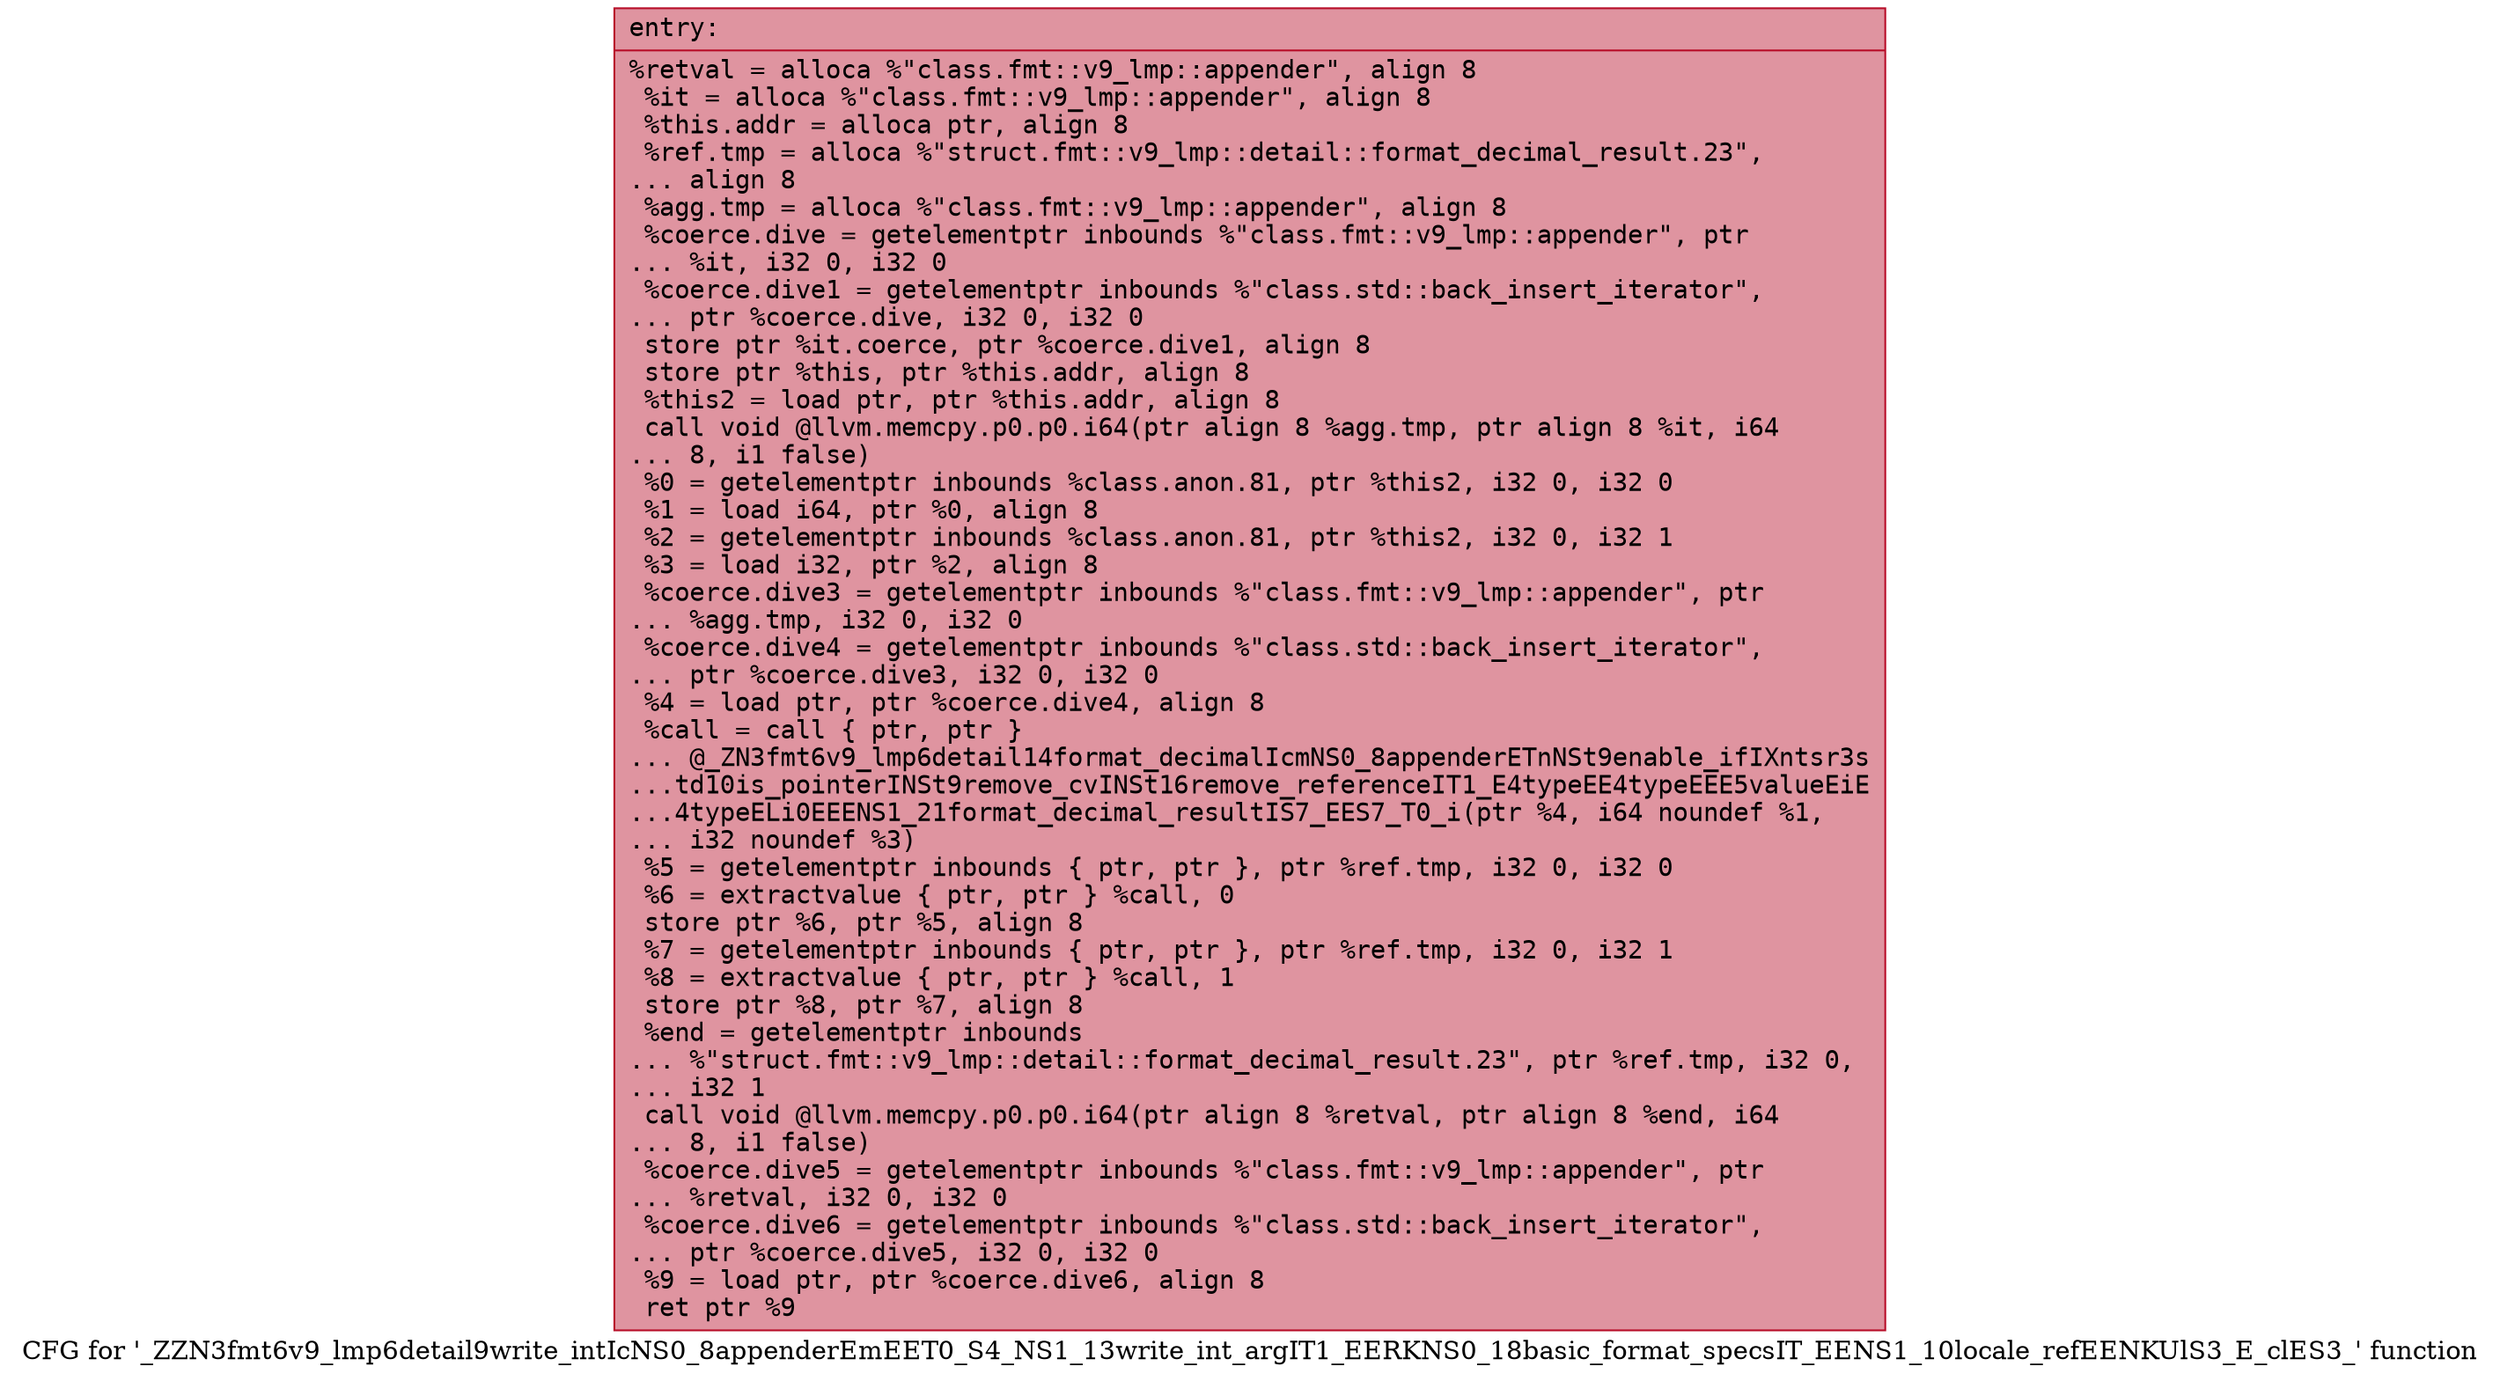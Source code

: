 digraph "CFG for '_ZZN3fmt6v9_lmp6detail9write_intIcNS0_8appenderEmEET0_S4_NS1_13write_int_argIT1_EERKNS0_18basic_format_specsIT_EENS1_10locale_refEENKUlS3_E_clES3_' function" {
	label="CFG for '_ZZN3fmt6v9_lmp6detail9write_intIcNS0_8appenderEmEET0_S4_NS1_13write_int_argIT1_EERKNS0_18basic_format_specsIT_EENS1_10locale_refEENKUlS3_E_clES3_' function";

	Node0x55fec3568b40 [shape=record,color="#b70d28ff", style=filled, fillcolor="#b70d2870" fontname="Courier",label="{entry:\l|  %retval = alloca %\"class.fmt::v9_lmp::appender\", align 8\l  %it = alloca %\"class.fmt::v9_lmp::appender\", align 8\l  %this.addr = alloca ptr, align 8\l  %ref.tmp = alloca %\"struct.fmt::v9_lmp::detail::format_decimal_result.23\",\l... align 8\l  %agg.tmp = alloca %\"class.fmt::v9_lmp::appender\", align 8\l  %coerce.dive = getelementptr inbounds %\"class.fmt::v9_lmp::appender\", ptr\l... %it, i32 0, i32 0\l  %coerce.dive1 = getelementptr inbounds %\"class.std::back_insert_iterator\",\l... ptr %coerce.dive, i32 0, i32 0\l  store ptr %it.coerce, ptr %coerce.dive1, align 8\l  store ptr %this, ptr %this.addr, align 8\l  %this2 = load ptr, ptr %this.addr, align 8\l  call void @llvm.memcpy.p0.p0.i64(ptr align 8 %agg.tmp, ptr align 8 %it, i64\l... 8, i1 false)\l  %0 = getelementptr inbounds %class.anon.81, ptr %this2, i32 0, i32 0\l  %1 = load i64, ptr %0, align 8\l  %2 = getelementptr inbounds %class.anon.81, ptr %this2, i32 0, i32 1\l  %3 = load i32, ptr %2, align 8\l  %coerce.dive3 = getelementptr inbounds %\"class.fmt::v9_lmp::appender\", ptr\l... %agg.tmp, i32 0, i32 0\l  %coerce.dive4 = getelementptr inbounds %\"class.std::back_insert_iterator\",\l... ptr %coerce.dive3, i32 0, i32 0\l  %4 = load ptr, ptr %coerce.dive4, align 8\l  %call = call \{ ptr, ptr \}\l... @_ZN3fmt6v9_lmp6detail14format_decimalIcmNS0_8appenderETnNSt9enable_ifIXntsr3s\l...td10is_pointerINSt9remove_cvINSt16remove_referenceIT1_E4typeEE4typeEEE5valueEiE\l...4typeELi0EEENS1_21format_decimal_resultIS7_EES7_T0_i(ptr %4, i64 noundef %1,\l... i32 noundef %3)\l  %5 = getelementptr inbounds \{ ptr, ptr \}, ptr %ref.tmp, i32 0, i32 0\l  %6 = extractvalue \{ ptr, ptr \} %call, 0\l  store ptr %6, ptr %5, align 8\l  %7 = getelementptr inbounds \{ ptr, ptr \}, ptr %ref.tmp, i32 0, i32 1\l  %8 = extractvalue \{ ptr, ptr \} %call, 1\l  store ptr %8, ptr %7, align 8\l  %end = getelementptr inbounds\l... %\"struct.fmt::v9_lmp::detail::format_decimal_result.23\", ptr %ref.tmp, i32 0,\l... i32 1\l  call void @llvm.memcpy.p0.p0.i64(ptr align 8 %retval, ptr align 8 %end, i64\l... 8, i1 false)\l  %coerce.dive5 = getelementptr inbounds %\"class.fmt::v9_lmp::appender\", ptr\l... %retval, i32 0, i32 0\l  %coerce.dive6 = getelementptr inbounds %\"class.std::back_insert_iterator\",\l... ptr %coerce.dive5, i32 0, i32 0\l  %9 = load ptr, ptr %coerce.dive6, align 8\l  ret ptr %9\l}"];
}
